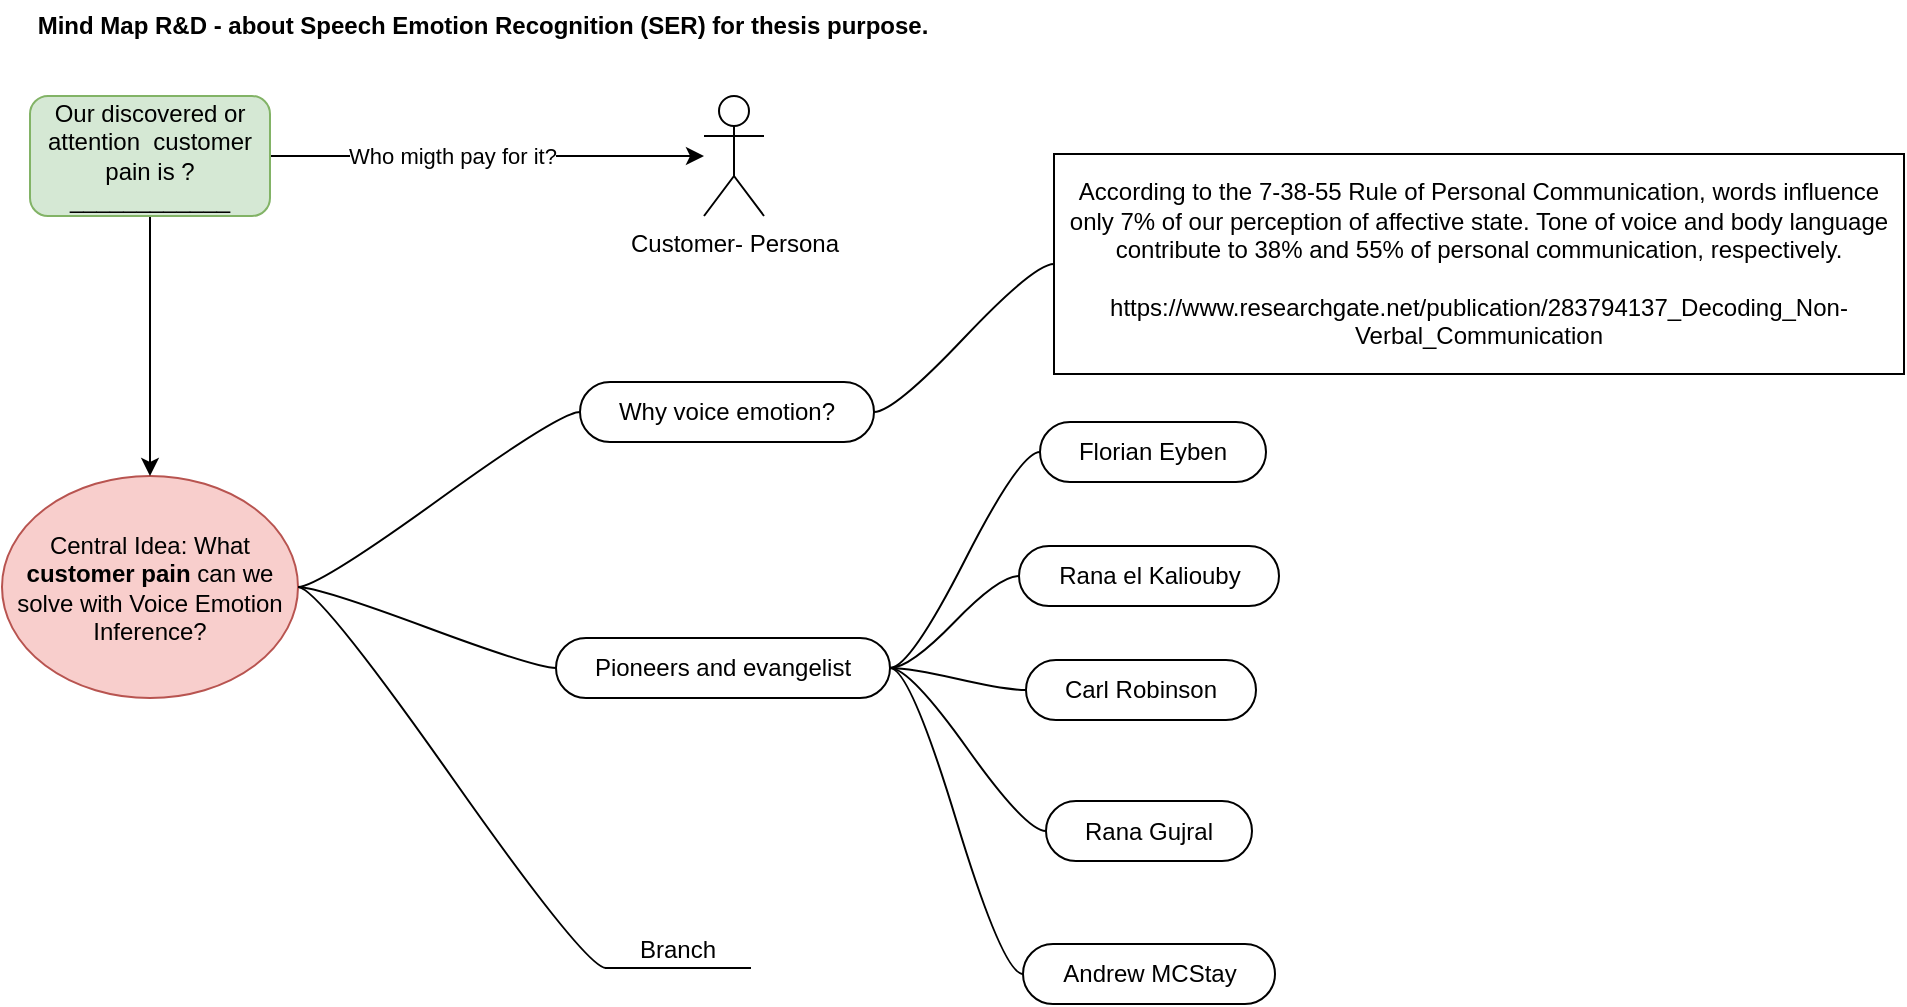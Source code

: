 <mxfile version="20.8.16" type="device"><diagram name="Page-1" id="-_rnX1O6vm8Izhrkkn8P"><mxGraphModel dx="1457" dy="888" grid="0" gridSize="10" guides="1" tooltips="1" connect="1" arrows="1" fold="1" page="1" pageScale="1" pageWidth="1169" pageHeight="827" math="0" shadow="0"><root><mxCell id="0"/><mxCell id="1" parent="0"/><mxCell id="-ORlsQFbIjHmuIFInHwR-46" value="" style="swimlane;startSize=20;horizontal=1;containerType=tree;strokeColor=none;fillColor=default;" parent="1" vertex="1"><mxGeometry x="89" y="205" width="189" height="206" as="geometry"/></mxCell><mxCell id="-ORlsQFbIjHmuIFInHwR-47" value="" style="edgeStyle=entityRelationEdgeStyle;startArrow=none;endArrow=none;segment=10;curved=1;sourcePerimeterSpacing=0;targetPerimeterSpacing=0;rounded=0;" parent="-ORlsQFbIjHmuIFInHwR-46" source="-ORlsQFbIjHmuIFInHwR-51" target="-ORlsQFbIjHmuIFInHwR-52" edge="1"><mxGeometry relative="1" as="geometry"/></mxCell><mxCell id="-ORlsQFbIjHmuIFInHwR-48" value="" style="edgeStyle=entityRelationEdgeStyle;startArrow=none;endArrow=none;segment=10;curved=1;sourcePerimeterSpacing=0;targetPerimeterSpacing=0;rounded=0;" parent="-ORlsQFbIjHmuIFInHwR-46" source="-ORlsQFbIjHmuIFInHwR-51" target="-ORlsQFbIjHmuIFInHwR-53" edge="1"><mxGeometry relative="1" as="geometry"/></mxCell><mxCell id="-ORlsQFbIjHmuIFInHwR-51" value="Central Idea: What &lt;b&gt;customer pain&lt;/b&gt; can we solve with Voice Emotion Inference?" style="ellipse;whiteSpace=wrap;html=1;align=center;treeFolding=1;treeMoving=1;newEdgeStyle={&quot;edgeStyle&quot;:&quot;entityRelationEdgeStyle&quot;,&quot;startArrow&quot;:&quot;none&quot;,&quot;endArrow&quot;:&quot;none&quot;,&quot;segment&quot;:10,&quot;curved&quot;:1,&quot;sourcePerimeterSpacing&quot;:0,&quot;targetPerimeterSpacing&quot;:0};strokeColor=#b85450;fillColor=#f8cecc;" parent="-ORlsQFbIjHmuIFInHwR-46" vertex="1"><mxGeometry x="-14" y="46" width="148" height="111" as="geometry"/></mxCell><mxCell id="-ORlsQFbIjHmuIFInHwR-52" value="Why voice emotion?" style="whiteSpace=wrap;html=1;rounded=1;arcSize=50;align=center;verticalAlign=middle;strokeWidth=1;autosize=1;spacing=4;treeFolding=1;treeMoving=1;newEdgeStyle={&quot;edgeStyle&quot;:&quot;entityRelationEdgeStyle&quot;,&quot;startArrow&quot;:&quot;none&quot;,&quot;endArrow&quot;:&quot;none&quot;,&quot;segment&quot;:10,&quot;curved&quot;:1,&quot;sourcePerimeterSpacing&quot;:0,&quot;targetPerimeterSpacing&quot;:0};strokeColor=default;fillColor=default;" parent="-ORlsQFbIjHmuIFInHwR-46" vertex="1"><mxGeometry x="275" y="-1" width="147" height="30" as="geometry"/></mxCell><mxCell id="-ORlsQFbIjHmuIFInHwR-53" value="Branch" style="whiteSpace=wrap;html=1;shape=partialRectangle;top=0;left=0;bottom=1;right=0;points=[[0,1],[1,1]];fillColor=none;align=center;verticalAlign=bottom;routingCenterY=0.5;snapToPoint=1;autosize=1;treeFolding=1;treeMoving=1;newEdgeStyle={&quot;edgeStyle&quot;:&quot;entityRelationEdgeStyle&quot;,&quot;startArrow&quot;:&quot;none&quot;,&quot;endArrow&quot;:&quot;none&quot;,&quot;segment&quot;:10,&quot;curved&quot;:1,&quot;sourcePerimeterSpacing&quot;:0,&quot;targetPerimeterSpacing&quot;:0};strokeColor=default;" parent="-ORlsQFbIjHmuIFInHwR-46" vertex="1"><mxGeometry x="288" y="266" width="72" height="26" as="geometry"/></mxCell><mxCell id="-ORlsQFbIjHmuIFInHwR-73" value="" style="edgeStyle=entityRelationEdgeStyle;startArrow=none;endArrow=none;segment=10;curved=1;sourcePerimeterSpacing=0;targetPerimeterSpacing=0;rounded=0;" parent="-ORlsQFbIjHmuIFInHwR-46" source="-ORlsQFbIjHmuIFInHwR-52" target="-ORlsQFbIjHmuIFInHwR-74" edge="1"><mxGeometry relative="1" as="geometry"><mxPoint x="247" y="307" as="sourcePoint"/></mxGeometry></mxCell><mxCell id="-ORlsQFbIjHmuIFInHwR-74" value="According to the 7-38-55 Rule of Personal Communication, words influence only 7% of our perception of affective state. Tone of voice and body language contribute to 38% and 55% of personal communication, respectively.&lt;br&gt;&lt;br&gt;https://www.researchgate.net/publication/283794137_Decoding_Non-Verbal_Communication" style="whiteSpace=wrap;html=1;rounded=0;arcSize=50;align=center;verticalAlign=middle;strokeWidth=1;autosize=1;spacing=4;treeFolding=1;treeMoving=1;newEdgeStyle={&quot;edgeStyle&quot;:&quot;entityRelationEdgeStyle&quot;,&quot;startArrow&quot;:&quot;none&quot;,&quot;endArrow&quot;:&quot;none&quot;,&quot;segment&quot;:10,&quot;curved&quot;:1,&quot;sourcePerimeterSpacing&quot;:0,&quot;targetPerimeterSpacing&quot;:0};strokeColor=default;fillColor=default;" parent="-ORlsQFbIjHmuIFInHwR-46" vertex="1"><mxGeometry x="512" y="-115" width="425" height="110" as="geometry"/></mxCell><mxCell id="-ORlsQFbIjHmuIFInHwR-56" value="Customer- Persona" style="shape=umlActor;verticalLabelPosition=bottom;verticalAlign=top;html=1;outlineConnect=0;strokeColor=default;fillColor=default;" parent="1" vertex="1"><mxGeometry x="426" y="61" width="30" height="60" as="geometry"/></mxCell><mxCell id="-ORlsQFbIjHmuIFInHwR-65" style="edgeStyle=orthogonalEdgeStyle;rounded=0;orthogonalLoop=1;jettySize=auto;html=1;exitX=1;exitY=0.5;exitDx=0;exitDy=0;" parent="1" source="-ORlsQFbIjHmuIFInHwR-57" target="-ORlsQFbIjHmuIFInHwR-56" edge="1"><mxGeometry relative="1" as="geometry"/></mxCell><mxCell id="-ORlsQFbIjHmuIFInHwR-66" value="Who migth pay for it?" style="edgeLabel;html=1;align=center;verticalAlign=middle;resizable=0;points=[];" parent="-ORlsQFbIjHmuIFInHwR-65" vertex="1" connectable="0"><mxGeometry x="-0.163" relative="1" as="geometry"><mxPoint as="offset"/></mxGeometry></mxCell><mxCell id="-ORlsQFbIjHmuIFInHwR-69" style="edgeStyle=orthogonalEdgeStyle;rounded=0;orthogonalLoop=1;jettySize=auto;html=1;entryX=0.5;entryY=0;entryDx=0;entryDy=0;" parent="1" source="-ORlsQFbIjHmuIFInHwR-57" target="-ORlsQFbIjHmuIFInHwR-51" edge="1"><mxGeometry relative="1" as="geometry"/></mxCell><mxCell id="-ORlsQFbIjHmuIFInHwR-57" value="Our discovered or attention&amp;nbsp; customer pain is ? ____________" style="rounded=1;whiteSpace=wrap;html=1;strokeColor=#82b366;fillColor=#d5e8d4;" parent="1" vertex="1"><mxGeometry x="89" y="61" width="120" height="60" as="geometry"/></mxCell><mxCell id="Y2cM8McQwbeSP3htrYqF-1" value="Mind Map R&amp;amp;D - about Speech Emotion Recognition (SER) for thesis purpose." style="text;html=1;align=center;verticalAlign=middle;resizable=0;points=[];autosize=1;strokeColor=none;fillColor=none;fontStyle=1" parent="1" vertex="1"><mxGeometry x="83" y="13" width="463" height="26" as="geometry"/></mxCell><mxCell id="-ORlsQFbIjHmuIFInHwR-88" value="Andrew MCStay" style="whiteSpace=wrap;html=1;rounded=1;arcSize=50;align=center;verticalAlign=middle;strokeWidth=1;autosize=1;spacing=4;treeFolding=1;treeMoving=1;newEdgeStyle={&quot;edgeStyle&quot;:&quot;entityRelationEdgeStyle&quot;,&quot;startArrow&quot;:&quot;none&quot;,&quot;endArrow&quot;:&quot;none&quot;,&quot;segment&quot;:10,&quot;curved&quot;:1,&quot;sourcePerimeterSpacing&quot;:0,&quot;targetPerimeterSpacing&quot;:0};strokeColor=default;fillColor=default;" parent="1" vertex="1"><mxGeometry x="585.5" y="485" width="126" height="30" as="geometry"/></mxCell><mxCell id="-ORlsQFbIjHmuIFInHwR-87" value="" style="edgeStyle=entityRelationEdgeStyle;startArrow=none;endArrow=none;segment=10;curved=1;sourcePerimeterSpacing=0;targetPerimeterSpacing=0;rounded=0;" parent="1" source="-ORlsQFbIjHmuIFInHwR-80" target="-ORlsQFbIjHmuIFInHwR-88" edge="1"><mxGeometry relative="1" as="geometry"><mxPoint x="609" y="502" as="sourcePoint"/></mxGeometry></mxCell><UserObject label="Rana Gujral" link="https://www.youtube.com/@voicetechpodcast111/videos" id="-ORlsQFbIjHmuIFInHwR-90"><mxCell style="whiteSpace=wrap;html=1;rounded=1;arcSize=50;align=center;verticalAlign=middle;strokeWidth=1;autosize=1;spacing=4;treeFolding=1;treeMoving=1;newEdgeStyle={&quot;edgeStyle&quot;:&quot;entityRelationEdgeStyle&quot;,&quot;startArrow&quot;:&quot;none&quot;,&quot;endArrow&quot;:&quot;none&quot;,&quot;segment&quot;:10,&quot;curved&quot;:1,&quot;sourcePerimeterSpacing&quot;:0,&quot;targetPerimeterSpacing&quot;:0};strokeColor=default;fillColor=default;" parent="1" vertex="1"><mxGeometry x="597" y="413.5" width="103" height="30" as="geometry"/></mxCell></UserObject><mxCell id="-ORlsQFbIjHmuIFInHwR-89" value="" style="edgeStyle=entityRelationEdgeStyle;startArrow=none;endArrow=none;segment=10;curved=1;sourcePerimeterSpacing=0;targetPerimeterSpacing=0;rounded=0;" parent="1" source="-ORlsQFbIjHmuIFInHwR-80" target="-ORlsQFbIjHmuIFInHwR-90" edge="1"><mxGeometry relative="1" as="geometry"><mxPoint x="609" y="502" as="sourcePoint"/></mxGeometry></mxCell><UserObject label="Carl Robinson" link="https://www.youtube.com/@voicetechpodcast111/videos" id="-ORlsQFbIjHmuIFInHwR-82"><mxCell style="whiteSpace=wrap;html=1;rounded=1;arcSize=50;align=center;verticalAlign=middle;strokeWidth=1;autosize=1;spacing=4;treeFolding=1;treeMoving=1;newEdgeStyle={&quot;edgeStyle&quot;:&quot;entityRelationEdgeStyle&quot;,&quot;startArrow&quot;:&quot;none&quot;,&quot;endArrow&quot;:&quot;none&quot;,&quot;segment&quot;:10,&quot;curved&quot;:1,&quot;sourcePerimeterSpacing&quot;:0,&quot;targetPerimeterSpacing&quot;:0};strokeColor=default;fillColor=default;" parent="1" vertex="1"><mxGeometry x="587" y="343" width="115" height="30" as="geometry"/></mxCell></UserObject><mxCell id="-ORlsQFbIjHmuIFInHwR-81" value="" style="edgeStyle=entityRelationEdgeStyle;startArrow=none;endArrow=none;segment=10;curved=1;sourcePerimeterSpacing=0;targetPerimeterSpacing=0;rounded=0;" parent="1" source="-ORlsQFbIjHmuIFInHwR-80" target="-ORlsQFbIjHmuIFInHwR-82" edge="1"><mxGeometry relative="1" as="geometry"><mxPoint x="336" y="512" as="sourcePoint"/></mxGeometry></mxCell><mxCell id="-ORlsQFbIjHmuIFInHwR-84" value="Rana el Kaliouby" style="whiteSpace=wrap;html=1;rounded=1;arcSize=50;align=center;verticalAlign=middle;strokeWidth=1;autosize=1;spacing=4;treeFolding=1;treeMoving=1;newEdgeStyle={&quot;edgeStyle&quot;:&quot;entityRelationEdgeStyle&quot;,&quot;startArrow&quot;:&quot;none&quot;,&quot;endArrow&quot;:&quot;none&quot;,&quot;segment&quot;:10,&quot;curved&quot;:1,&quot;sourcePerimeterSpacing&quot;:0,&quot;targetPerimeterSpacing&quot;:0};strokeColor=default;fillColor=default;" parent="1" vertex="1"><mxGeometry x="583.5" y="286" width="130" height="30" as="geometry"/></mxCell><mxCell id="-ORlsQFbIjHmuIFInHwR-83" value="" style="edgeStyle=entityRelationEdgeStyle;startArrow=none;endArrow=none;segment=10;curved=1;sourcePerimeterSpacing=0;targetPerimeterSpacing=0;rounded=0;" parent="1" source="-ORlsQFbIjHmuIFInHwR-80" target="-ORlsQFbIjHmuIFInHwR-84" edge="1"><mxGeometry relative="1" as="geometry"><mxPoint x="609" y="502" as="sourcePoint"/></mxGeometry></mxCell><mxCell id="-ORlsQFbIjHmuIFInHwR-80" value="Pioneers and&amp;nbsp;evangelist" style="whiteSpace=wrap;html=1;rounded=1;arcSize=50;align=center;verticalAlign=middle;strokeWidth=1;autosize=1;spacing=4;treeFolding=1;treeMoving=1;newEdgeStyle={&quot;edgeStyle&quot;:&quot;entityRelationEdgeStyle&quot;,&quot;startArrow&quot;:&quot;none&quot;,&quot;endArrow&quot;:&quot;none&quot;,&quot;segment&quot;:10,&quot;curved&quot;:1,&quot;sourcePerimeterSpacing&quot;:0,&quot;targetPerimeterSpacing&quot;:0};strokeColor=default;fillColor=default;" parent="1" vertex="1"><mxGeometry x="352" y="332" width="167" height="30" as="geometry"/></mxCell><mxCell id="-ORlsQFbIjHmuIFInHwR-79" value="" style="edgeStyle=entityRelationEdgeStyle;startArrow=none;endArrow=none;segment=10;curved=1;sourcePerimeterSpacing=0;targetPerimeterSpacing=0;rounded=0;" parent="1" source="-ORlsQFbIjHmuIFInHwR-51" target="-ORlsQFbIjHmuIFInHwR-80" edge="1"><mxGeometry relative="1" as="geometry"><mxPoint x="336" y="512" as="sourcePoint"/></mxGeometry></mxCell><mxCell id="-ORlsQFbIjHmuIFInHwR-85" value="" style="edgeStyle=entityRelationEdgeStyle;startArrow=none;endArrow=none;segment=10;curved=1;sourcePerimeterSpacing=0;targetPerimeterSpacing=0;rounded=0;" parent="1" source="-ORlsQFbIjHmuIFInHwR-80" target="-ORlsQFbIjHmuIFInHwR-86" edge="1"><mxGeometry relative="1" as="geometry"><mxPoint x="609" y="502" as="sourcePoint"/></mxGeometry></mxCell><UserObject label="Florian Eyben" link="https://www.audeering.com/company/florian-eyben/" id="-ORlsQFbIjHmuIFInHwR-86"><mxCell style="whiteSpace=wrap;html=1;rounded=1;arcSize=50;align=center;verticalAlign=middle;strokeWidth=1;autosize=1;spacing=4;treeFolding=1;treeMoving=1;newEdgeStyle={&quot;edgeStyle&quot;:&quot;entityRelationEdgeStyle&quot;,&quot;startArrow&quot;:&quot;none&quot;,&quot;endArrow&quot;:&quot;none&quot;,&quot;segment&quot;:10,&quot;curved&quot;:1,&quot;sourcePerimeterSpacing&quot;:0,&quot;targetPerimeterSpacing&quot;:0};strokeColor=default;fillColor=default;" parent="1" vertex="1"><mxGeometry x="594" y="224" width="113" height="30" as="geometry"/></mxCell></UserObject></root></mxGraphModel></diagram></mxfile>